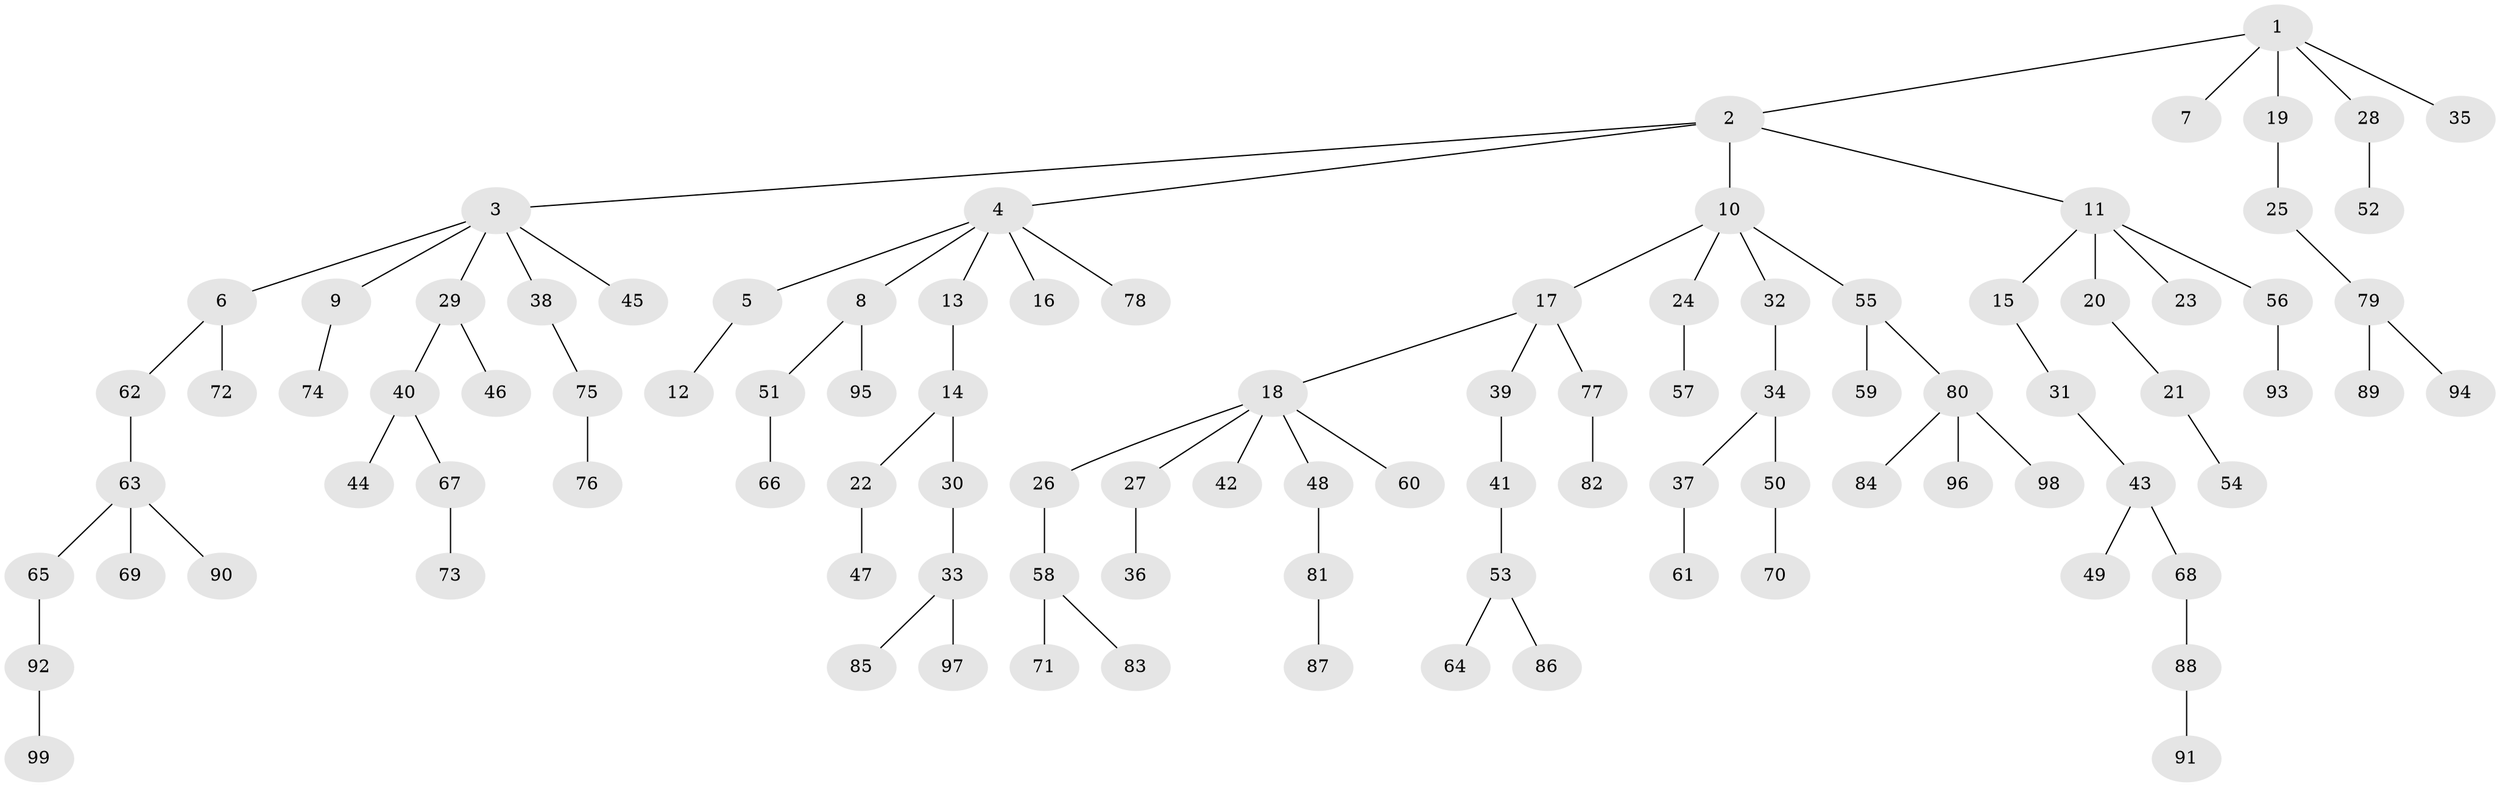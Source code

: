 // Generated by graph-tools (version 1.1) at 2025/26/03/09/25 03:26:30]
// undirected, 99 vertices, 98 edges
graph export_dot {
graph [start="1"]
  node [color=gray90,style=filled];
  1;
  2;
  3;
  4;
  5;
  6;
  7;
  8;
  9;
  10;
  11;
  12;
  13;
  14;
  15;
  16;
  17;
  18;
  19;
  20;
  21;
  22;
  23;
  24;
  25;
  26;
  27;
  28;
  29;
  30;
  31;
  32;
  33;
  34;
  35;
  36;
  37;
  38;
  39;
  40;
  41;
  42;
  43;
  44;
  45;
  46;
  47;
  48;
  49;
  50;
  51;
  52;
  53;
  54;
  55;
  56;
  57;
  58;
  59;
  60;
  61;
  62;
  63;
  64;
  65;
  66;
  67;
  68;
  69;
  70;
  71;
  72;
  73;
  74;
  75;
  76;
  77;
  78;
  79;
  80;
  81;
  82;
  83;
  84;
  85;
  86;
  87;
  88;
  89;
  90;
  91;
  92;
  93;
  94;
  95;
  96;
  97;
  98;
  99;
  1 -- 2;
  1 -- 7;
  1 -- 19;
  1 -- 28;
  1 -- 35;
  2 -- 3;
  2 -- 4;
  2 -- 10;
  2 -- 11;
  3 -- 6;
  3 -- 9;
  3 -- 29;
  3 -- 38;
  3 -- 45;
  4 -- 5;
  4 -- 8;
  4 -- 13;
  4 -- 16;
  4 -- 78;
  5 -- 12;
  6 -- 62;
  6 -- 72;
  8 -- 51;
  8 -- 95;
  9 -- 74;
  10 -- 17;
  10 -- 24;
  10 -- 32;
  10 -- 55;
  11 -- 15;
  11 -- 20;
  11 -- 23;
  11 -- 56;
  13 -- 14;
  14 -- 22;
  14 -- 30;
  15 -- 31;
  17 -- 18;
  17 -- 39;
  17 -- 77;
  18 -- 26;
  18 -- 27;
  18 -- 42;
  18 -- 48;
  18 -- 60;
  19 -- 25;
  20 -- 21;
  21 -- 54;
  22 -- 47;
  24 -- 57;
  25 -- 79;
  26 -- 58;
  27 -- 36;
  28 -- 52;
  29 -- 40;
  29 -- 46;
  30 -- 33;
  31 -- 43;
  32 -- 34;
  33 -- 85;
  33 -- 97;
  34 -- 37;
  34 -- 50;
  37 -- 61;
  38 -- 75;
  39 -- 41;
  40 -- 44;
  40 -- 67;
  41 -- 53;
  43 -- 49;
  43 -- 68;
  48 -- 81;
  50 -- 70;
  51 -- 66;
  53 -- 64;
  53 -- 86;
  55 -- 59;
  55 -- 80;
  56 -- 93;
  58 -- 71;
  58 -- 83;
  62 -- 63;
  63 -- 65;
  63 -- 69;
  63 -- 90;
  65 -- 92;
  67 -- 73;
  68 -- 88;
  75 -- 76;
  77 -- 82;
  79 -- 89;
  79 -- 94;
  80 -- 84;
  80 -- 96;
  80 -- 98;
  81 -- 87;
  88 -- 91;
  92 -- 99;
}
